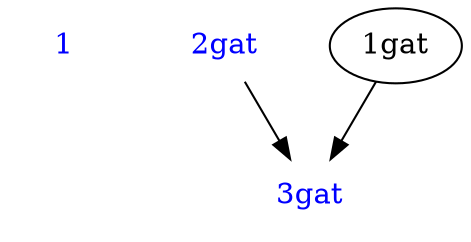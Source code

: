 digraph Netlist { 
"1" [color=white, fontcolor = blue];
"2gat" [color=white, fontcolor = blue];
"3gat" [image="NAND.gif" color="white" fontcolor = blue];
"1gat" -> "3gat";
"2gat" -> "3gat";
} 
